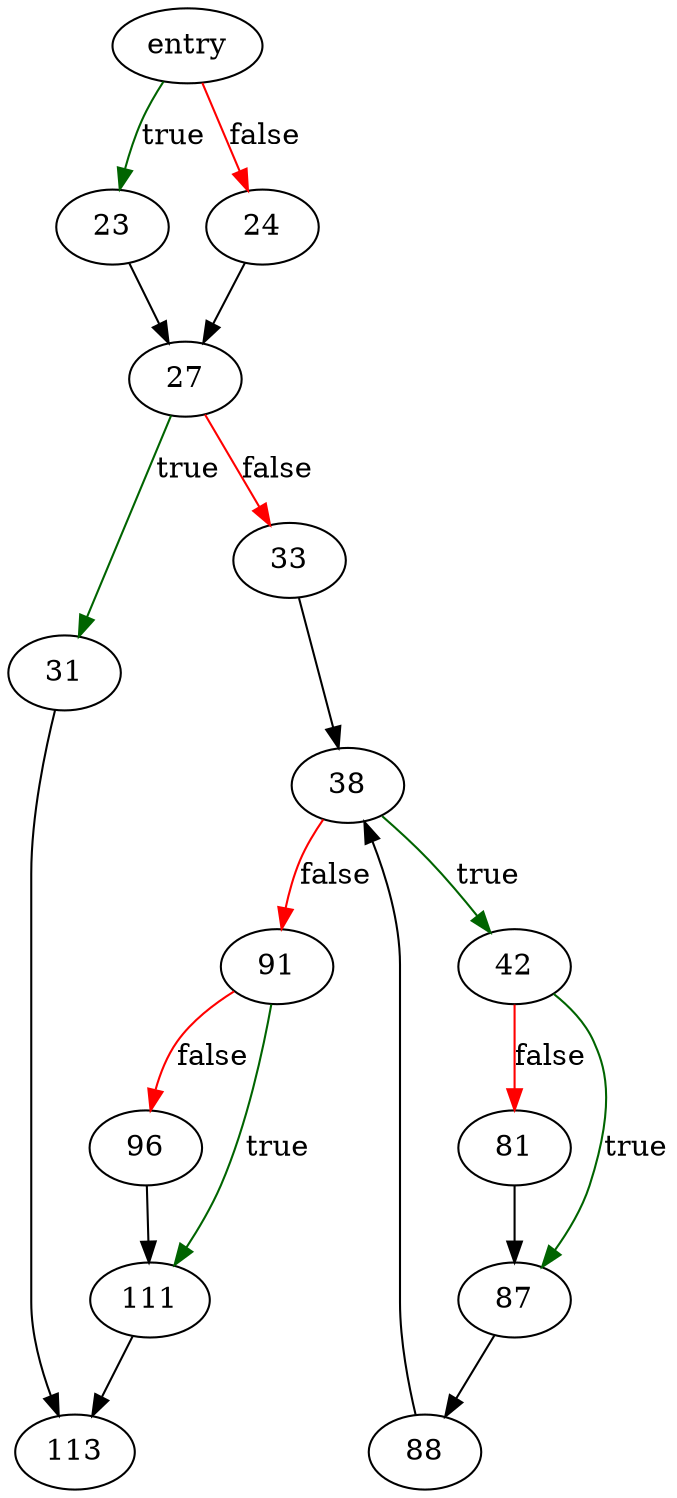 digraph "setChildPtrmaps" {
	// Node definitions.
	1 [label=entry];
	23;
	24;
	27;
	31;
	33;
	38;
	42;
	81;
	87;
	88;
	91;
	96;
	111;
	113;

	// Edge definitions.
	1 -> 23 [
		color=darkgreen
		label=true
	];
	1 -> 24 [
		color=red
		label=false
	];
	23 -> 27;
	24 -> 27;
	27 -> 31 [
		color=darkgreen
		label=true
	];
	27 -> 33 [
		color=red
		label=false
	];
	31 -> 113;
	33 -> 38;
	38 -> 42 [
		color=darkgreen
		label=true
	];
	38 -> 91 [
		color=red
		label=false
	];
	42 -> 81 [
		color=red
		label=false
	];
	42 -> 87 [
		color=darkgreen
		label=true
	];
	81 -> 87;
	87 -> 88;
	88 -> 38;
	91 -> 96 [
		color=red
		label=false
	];
	91 -> 111 [
		color=darkgreen
		label=true
	];
	96 -> 111;
	111 -> 113;
}